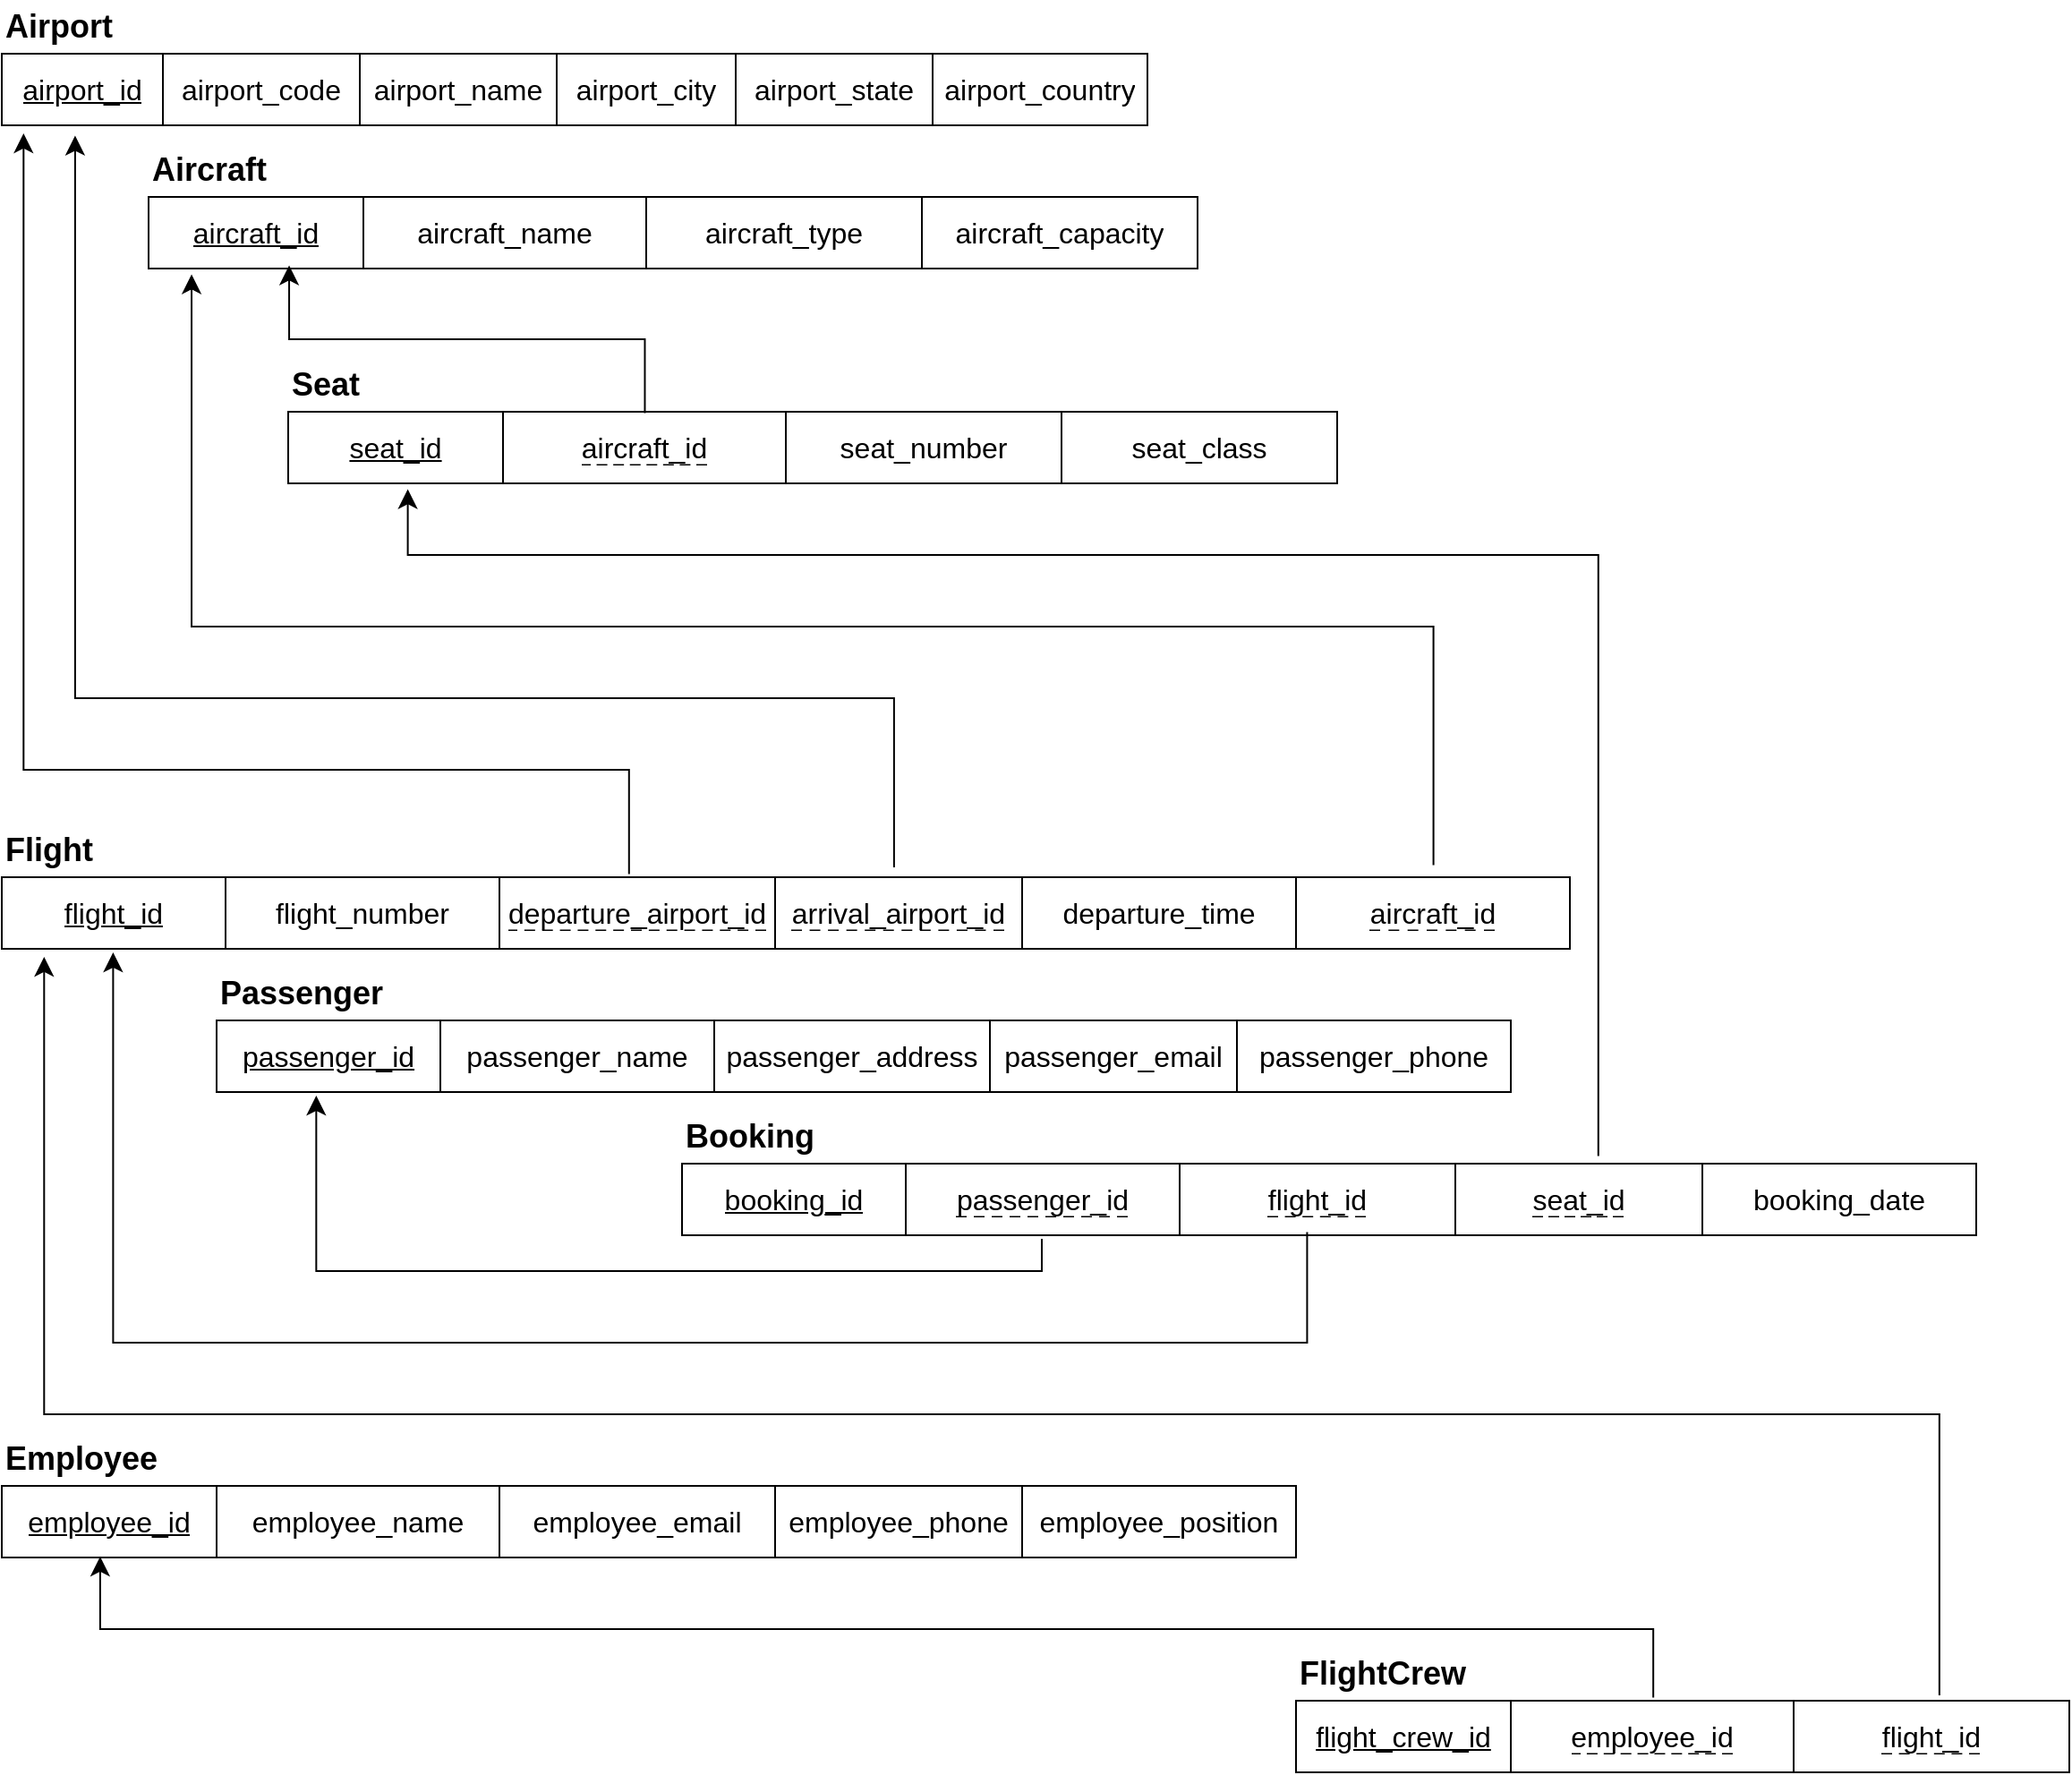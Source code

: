 <mxfile version="23.1.1" type="device">
  <diagram name="Page-1" id="tAKnzZ_HvxSTqtd6DdSC">
    <mxGraphModel dx="3635" dy="1525" grid="1" gridSize="10" guides="1" tooltips="1" connect="1" arrows="1" fold="1" page="1" pageScale="1" pageWidth="850" pageHeight="1100" math="0" shadow="0">
      <root>
        <mxCell id="0" />
        <mxCell id="1" parent="0" />
        <mxCell id="rBNXE2SarJUZzVFOOV06-63" value="" style="shape=table;startSize=0;container=1;collapsible=0;childLayout=tableLayout;fontSize=16;" vertex="1" parent="1">
          <mxGeometry x="-540" y="85" width="640" height="40" as="geometry" />
        </mxCell>
        <mxCell id="rBNXE2SarJUZzVFOOV06-64" value="" style="shape=tableRow;horizontal=0;startSize=0;swimlaneHead=0;swimlaneBody=0;strokeColor=inherit;top=0;left=0;bottom=0;right=0;collapsible=0;dropTarget=0;fillColor=none;points=[[0,0.5],[1,0.5]];portConstraint=eastwest;fontSize=16;" vertex="1" parent="rBNXE2SarJUZzVFOOV06-63">
          <mxGeometry width="640" height="40" as="geometry" />
        </mxCell>
        <mxCell id="rBNXE2SarJUZzVFOOV06-65" value="&lt;u&gt;airport_id&lt;/u&gt;" style="shape=partialRectangle;html=1;whiteSpace=wrap;connectable=0;strokeColor=inherit;overflow=hidden;fillColor=none;top=0;left=0;bottom=0;right=0;pointerEvents=1;fontSize=16;" vertex="1" parent="rBNXE2SarJUZzVFOOV06-64">
          <mxGeometry width="90" height="40" as="geometry">
            <mxRectangle width="90" height="40" as="alternateBounds" />
          </mxGeometry>
        </mxCell>
        <mxCell id="rBNXE2SarJUZzVFOOV06-66" value="airport_code" style="shape=partialRectangle;html=1;whiteSpace=wrap;connectable=0;strokeColor=inherit;overflow=hidden;fillColor=none;top=0;left=0;bottom=0;right=0;pointerEvents=1;fontSize=16;" vertex="1" parent="rBNXE2SarJUZzVFOOV06-64">
          <mxGeometry x="90" width="110" height="40" as="geometry">
            <mxRectangle width="110" height="40" as="alternateBounds" />
          </mxGeometry>
        </mxCell>
        <mxCell id="rBNXE2SarJUZzVFOOV06-67" value="airport_name" style="shape=partialRectangle;html=1;whiteSpace=wrap;connectable=0;strokeColor=inherit;overflow=hidden;fillColor=none;top=0;left=0;bottom=0;right=0;pointerEvents=1;fontSize=16;" vertex="1" parent="rBNXE2SarJUZzVFOOV06-64">
          <mxGeometry x="200" width="110" height="40" as="geometry">
            <mxRectangle width="110" height="40" as="alternateBounds" />
          </mxGeometry>
        </mxCell>
        <mxCell id="rBNXE2SarJUZzVFOOV06-76" value="airport_city" style="shape=partialRectangle;html=1;whiteSpace=wrap;connectable=0;strokeColor=inherit;overflow=hidden;fillColor=none;top=0;left=0;bottom=0;right=0;pointerEvents=1;fontSize=16;" vertex="1" parent="rBNXE2SarJUZzVFOOV06-64">
          <mxGeometry x="310" width="100" height="40" as="geometry">
            <mxRectangle width="100" height="40" as="alternateBounds" />
          </mxGeometry>
        </mxCell>
        <mxCell id="rBNXE2SarJUZzVFOOV06-77" value="airport_state" style="shape=partialRectangle;html=1;whiteSpace=wrap;connectable=0;strokeColor=inherit;overflow=hidden;fillColor=none;top=0;left=0;bottom=0;right=0;pointerEvents=1;fontSize=16;" vertex="1" parent="rBNXE2SarJUZzVFOOV06-64">
          <mxGeometry x="410" width="110" height="40" as="geometry">
            <mxRectangle width="110" height="40" as="alternateBounds" />
          </mxGeometry>
        </mxCell>
        <mxCell id="rBNXE2SarJUZzVFOOV06-78" value="airport_country" style="shape=partialRectangle;html=1;whiteSpace=wrap;connectable=0;strokeColor=inherit;overflow=hidden;fillColor=none;top=0;left=0;bottom=0;right=0;pointerEvents=1;fontSize=16;" vertex="1" parent="rBNXE2SarJUZzVFOOV06-64">
          <mxGeometry x="520" width="120" height="40" as="geometry">
            <mxRectangle width="120" height="40" as="alternateBounds" />
          </mxGeometry>
        </mxCell>
        <mxCell id="rBNXE2SarJUZzVFOOV06-79" value="" style="shape=table;startSize=0;container=1;collapsible=0;childLayout=tableLayout;fontSize=16;" vertex="1" parent="1">
          <mxGeometry x="-540" y="885" width="723" height="40" as="geometry" />
        </mxCell>
        <mxCell id="rBNXE2SarJUZzVFOOV06-80" value="" style="shape=tableRow;horizontal=0;startSize=0;swimlaneHead=0;swimlaneBody=0;strokeColor=inherit;top=0;left=0;bottom=0;right=0;collapsible=0;dropTarget=0;fillColor=none;points=[[0,0.5],[1,0.5]];portConstraint=eastwest;fontSize=16;" vertex="1" parent="rBNXE2SarJUZzVFOOV06-79">
          <mxGeometry width="723" height="40" as="geometry" />
        </mxCell>
        <mxCell id="rBNXE2SarJUZzVFOOV06-81" value="&lt;u&gt;employee_id&lt;/u&gt;" style="shape=partialRectangle;html=1;whiteSpace=wrap;connectable=0;strokeColor=inherit;overflow=hidden;fillColor=none;top=0;left=0;bottom=0;right=0;pointerEvents=1;fontSize=16;" vertex="1" parent="rBNXE2SarJUZzVFOOV06-80">
          <mxGeometry width="120" height="40" as="geometry">
            <mxRectangle width="120" height="40" as="alternateBounds" />
          </mxGeometry>
        </mxCell>
        <mxCell id="rBNXE2SarJUZzVFOOV06-82" value="employee_name" style="shape=partialRectangle;html=1;whiteSpace=wrap;connectable=0;strokeColor=inherit;overflow=hidden;fillColor=none;top=0;left=0;bottom=0;right=0;pointerEvents=1;fontSize=16;" vertex="1" parent="rBNXE2SarJUZzVFOOV06-80">
          <mxGeometry x="120" width="158" height="40" as="geometry">
            <mxRectangle width="158" height="40" as="alternateBounds" />
          </mxGeometry>
        </mxCell>
        <mxCell id="rBNXE2SarJUZzVFOOV06-83" value="employee_email" style="shape=partialRectangle;html=1;whiteSpace=wrap;connectable=0;strokeColor=inherit;overflow=hidden;fillColor=none;top=0;left=0;bottom=0;right=0;pointerEvents=1;fontSize=16;" vertex="1" parent="rBNXE2SarJUZzVFOOV06-80">
          <mxGeometry x="278" width="154" height="40" as="geometry">
            <mxRectangle width="154" height="40" as="alternateBounds" />
          </mxGeometry>
        </mxCell>
        <mxCell id="rBNXE2SarJUZzVFOOV06-84" value="employee_phone" style="shape=partialRectangle;html=1;whiteSpace=wrap;connectable=0;strokeColor=inherit;overflow=hidden;fillColor=none;top=0;left=0;bottom=0;right=0;pointerEvents=1;fontSize=16;" vertex="1" parent="rBNXE2SarJUZzVFOOV06-80">
          <mxGeometry x="432" width="138" height="40" as="geometry">
            <mxRectangle width="138" height="40" as="alternateBounds" />
          </mxGeometry>
        </mxCell>
        <mxCell id="rBNXE2SarJUZzVFOOV06-85" value="employee_position" style="shape=partialRectangle;html=1;whiteSpace=wrap;connectable=0;strokeColor=inherit;overflow=hidden;fillColor=none;top=0;left=0;bottom=0;right=0;pointerEvents=1;fontSize=16;" vertex="1" parent="rBNXE2SarJUZzVFOOV06-80">
          <mxGeometry x="570" width="153" height="40" as="geometry">
            <mxRectangle width="153" height="40" as="alternateBounds" />
          </mxGeometry>
        </mxCell>
        <mxCell id="rBNXE2SarJUZzVFOOV06-87" value="" style="shape=table;startSize=0;container=1;collapsible=0;childLayout=tableLayout;fontSize=16;" vertex="1" parent="1">
          <mxGeometry x="-540" y="545" width="876" height="40" as="geometry" />
        </mxCell>
        <mxCell id="rBNXE2SarJUZzVFOOV06-88" value="" style="shape=tableRow;horizontal=0;startSize=0;swimlaneHead=0;swimlaneBody=0;strokeColor=inherit;top=0;left=0;bottom=0;right=0;collapsible=0;dropTarget=0;fillColor=none;points=[[0,0.5],[1,0.5]];portConstraint=eastwest;fontSize=16;" vertex="1" parent="rBNXE2SarJUZzVFOOV06-87">
          <mxGeometry width="876" height="40" as="geometry" />
        </mxCell>
        <mxCell id="rBNXE2SarJUZzVFOOV06-89" value="&lt;u&gt;flight_id&lt;/u&gt;" style="shape=partialRectangle;html=1;whiteSpace=wrap;connectable=0;strokeColor=inherit;overflow=hidden;fillColor=none;top=0;left=0;bottom=0;right=0;pointerEvents=1;fontSize=16;" vertex="1" parent="rBNXE2SarJUZzVFOOV06-88">
          <mxGeometry width="125" height="40" as="geometry">
            <mxRectangle width="125" height="40" as="alternateBounds" />
          </mxGeometry>
        </mxCell>
        <mxCell id="rBNXE2SarJUZzVFOOV06-90" value="flight_number" style="shape=partialRectangle;html=1;whiteSpace=wrap;connectable=0;strokeColor=inherit;overflow=hidden;fillColor=none;top=0;left=0;bottom=0;right=0;pointerEvents=1;fontSize=16;" vertex="1" parent="rBNXE2SarJUZzVFOOV06-88">
          <mxGeometry x="125" width="153" height="40" as="geometry">
            <mxRectangle width="153" height="40" as="alternateBounds" />
          </mxGeometry>
        </mxCell>
        <mxCell id="rBNXE2SarJUZzVFOOV06-91" value="&lt;u style=&quot;text-decoration: underline dashed; text-underline-position: under&quot;&gt;departure_airport_id&lt;/u&gt;" style="shape=partialRectangle;html=1;whiteSpace=wrap;connectable=0;strokeColor=inherit;overflow=hidden;fillColor=none;top=0;left=0;bottom=0;right=0;pointerEvents=1;fontSize=16;" vertex="1" parent="rBNXE2SarJUZzVFOOV06-88">
          <mxGeometry x="278" width="154" height="40" as="geometry">
            <mxRectangle width="154" height="40" as="alternateBounds" />
          </mxGeometry>
        </mxCell>
        <mxCell id="rBNXE2SarJUZzVFOOV06-92" value="&lt;u style=&quot;border-color: var(--border-color); text-decoration-style: dashed; text-underline-position: under;&quot;&gt;arrival_airport_id&lt;/u&gt;" style="shape=partialRectangle;html=1;whiteSpace=wrap;connectable=0;strokeColor=inherit;overflow=hidden;fillColor=none;top=0;left=0;bottom=0;right=0;pointerEvents=1;fontSize=16;" vertex="1" parent="rBNXE2SarJUZzVFOOV06-88">
          <mxGeometry x="432" width="138" height="40" as="geometry">
            <mxRectangle width="138" height="40" as="alternateBounds" />
          </mxGeometry>
        </mxCell>
        <mxCell id="rBNXE2SarJUZzVFOOV06-93" value="departure_time" style="shape=partialRectangle;html=1;whiteSpace=wrap;connectable=0;strokeColor=inherit;overflow=hidden;fillColor=none;top=0;left=0;bottom=0;right=0;pointerEvents=1;fontSize=16;" vertex="1" parent="rBNXE2SarJUZzVFOOV06-88">
          <mxGeometry x="570" width="153" height="40" as="geometry">
            <mxRectangle width="153" height="40" as="alternateBounds" />
          </mxGeometry>
        </mxCell>
        <mxCell id="rBNXE2SarJUZzVFOOV06-94" value="&lt;u style=&quot;border-color: var(--border-color); text-decoration-style: dashed; text-underline-position: under;&quot;&gt;aircraft_id&lt;/u&gt;" style="shape=partialRectangle;html=1;whiteSpace=wrap;connectable=0;strokeColor=inherit;overflow=hidden;fillColor=none;top=0;left=0;bottom=0;right=0;pointerEvents=1;fontSize=16;" vertex="1" parent="rBNXE2SarJUZzVFOOV06-88">
          <mxGeometry x="723" width="153" height="40" as="geometry">
            <mxRectangle width="153" height="40" as="alternateBounds" />
          </mxGeometry>
        </mxCell>
        <mxCell id="rBNXE2SarJUZzVFOOV06-95" value="" style="shape=table;startSize=0;container=1;collapsible=0;childLayout=tableLayout;fontSize=16;" vertex="1" parent="1">
          <mxGeometry x="183" y="1005" width="432" height="40" as="geometry" />
        </mxCell>
        <mxCell id="rBNXE2SarJUZzVFOOV06-96" value="" style="shape=tableRow;horizontal=0;startSize=0;swimlaneHead=0;swimlaneBody=0;strokeColor=inherit;top=0;left=0;bottom=0;right=0;collapsible=0;dropTarget=0;fillColor=none;points=[[0,0.5],[1,0.5]];portConstraint=eastwest;fontSize=16;" vertex="1" parent="rBNXE2SarJUZzVFOOV06-95">
          <mxGeometry width="432" height="40" as="geometry" />
        </mxCell>
        <mxCell id="rBNXE2SarJUZzVFOOV06-97" value="&lt;u&gt;flight_crew_id&lt;/u&gt;" style="shape=partialRectangle;html=1;whiteSpace=wrap;connectable=0;strokeColor=inherit;overflow=hidden;fillColor=none;top=0;left=0;bottom=0;right=0;pointerEvents=1;fontSize=16;" vertex="1" parent="rBNXE2SarJUZzVFOOV06-96">
          <mxGeometry width="120" height="40" as="geometry">
            <mxRectangle width="120" height="40" as="alternateBounds" />
          </mxGeometry>
        </mxCell>
        <mxCell id="rBNXE2SarJUZzVFOOV06-98" value="&lt;u style=&quot;border-color: var(--border-color); text-decoration-style: dashed; text-underline-position: under;&quot;&gt;employee_id&lt;/u&gt;" style="shape=partialRectangle;html=1;whiteSpace=wrap;connectable=0;strokeColor=inherit;overflow=hidden;fillColor=none;top=0;left=0;bottom=0;right=0;pointerEvents=1;fontSize=16;" vertex="1" parent="rBNXE2SarJUZzVFOOV06-96">
          <mxGeometry x="120" width="158" height="40" as="geometry">
            <mxRectangle width="158" height="40" as="alternateBounds" />
          </mxGeometry>
        </mxCell>
        <mxCell id="rBNXE2SarJUZzVFOOV06-99" value="&lt;u style=&quot;border-color: var(--border-color); text-decoration-style: dashed; text-underline-position: under;&quot;&gt;flight_id&lt;/u&gt;" style="shape=partialRectangle;html=1;whiteSpace=wrap;connectable=0;strokeColor=inherit;overflow=hidden;fillColor=none;top=0;left=0;bottom=0;right=0;pointerEvents=1;fontSize=16;" vertex="1" parent="rBNXE2SarJUZzVFOOV06-96">
          <mxGeometry x="278" width="154" height="40" as="geometry">
            <mxRectangle width="154" height="40" as="alternateBounds" />
          </mxGeometry>
        </mxCell>
        <mxCell id="rBNXE2SarJUZzVFOOV06-102" value="" style="shape=table;startSize=0;container=1;collapsible=0;childLayout=tableLayout;fontSize=16;" vertex="1" parent="1">
          <mxGeometry x="-458" y="165" width="586" height="40" as="geometry" />
        </mxCell>
        <mxCell id="rBNXE2SarJUZzVFOOV06-103" value="" style="shape=tableRow;horizontal=0;startSize=0;swimlaneHead=0;swimlaneBody=0;strokeColor=inherit;top=0;left=0;bottom=0;right=0;collapsible=0;dropTarget=0;fillColor=none;points=[[0,0.5],[1,0.5]];portConstraint=eastwest;fontSize=16;" vertex="1" parent="rBNXE2SarJUZzVFOOV06-102">
          <mxGeometry width="586" height="40" as="geometry" />
        </mxCell>
        <mxCell id="rBNXE2SarJUZzVFOOV06-104" value="&lt;u&gt;aircraft_id&lt;/u&gt;" style="shape=partialRectangle;html=1;whiteSpace=wrap;connectable=0;strokeColor=inherit;overflow=hidden;fillColor=none;top=0;left=0;bottom=0;right=0;pointerEvents=1;fontSize=16;" vertex="1" parent="rBNXE2SarJUZzVFOOV06-103">
          <mxGeometry width="120" height="40" as="geometry">
            <mxRectangle width="120" height="40" as="alternateBounds" />
          </mxGeometry>
        </mxCell>
        <mxCell id="rBNXE2SarJUZzVFOOV06-105" value="aircraft_name" style="shape=partialRectangle;html=1;whiteSpace=wrap;connectable=0;strokeColor=inherit;overflow=hidden;fillColor=none;top=0;left=0;bottom=0;right=0;pointerEvents=1;fontSize=16;" vertex="1" parent="rBNXE2SarJUZzVFOOV06-103">
          <mxGeometry x="120" width="158" height="40" as="geometry">
            <mxRectangle width="158" height="40" as="alternateBounds" />
          </mxGeometry>
        </mxCell>
        <mxCell id="rBNXE2SarJUZzVFOOV06-106" value="aircraft_type" style="shape=partialRectangle;html=1;whiteSpace=wrap;connectable=0;strokeColor=inherit;overflow=hidden;fillColor=none;top=0;left=0;bottom=0;right=0;pointerEvents=1;fontSize=16;" vertex="1" parent="rBNXE2SarJUZzVFOOV06-103">
          <mxGeometry x="278" width="154" height="40" as="geometry">
            <mxRectangle width="154" height="40" as="alternateBounds" />
          </mxGeometry>
        </mxCell>
        <mxCell id="rBNXE2SarJUZzVFOOV06-107" value="aircraft_capacity" style="shape=partialRectangle;html=1;whiteSpace=wrap;connectable=0;strokeColor=inherit;overflow=hidden;fillColor=none;top=0;left=0;bottom=0;right=0;pointerEvents=1;fontSize=16;" vertex="1" parent="rBNXE2SarJUZzVFOOV06-103">
          <mxGeometry x="432" width="154" height="40" as="geometry">
            <mxRectangle width="154" height="40" as="alternateBounds" />
          </mxGeometry>
        </mxCell>
        <mxCell id="rBNXE2SarJUZzVFOOV06-109" value="" style="shape=table;startSize=0;container=1;collapsible=0;childLayout=tableLayout;fontSize=16;" vertex="1" parent="1">
          <mxGeometry x="-380" y="285" width="586" height="40" as="geometry" />
        </mxCell>
        <mxCell id="rBNXE2SarJUZzVFOOV06-110" value="" style="shape=tableRow;horizontal=0;startSize=0;swimlaneHead=0;swimlaneBody=0;strokeColor=inherit;top=0;left=0;bottom=0;right=0;collapsible=0;dropTarget=0;fillColor=none;points=[[0,0.5],[1,0.5]];portConstraint=eastwest;fontSize=16;" vertex="1" parent="rBNXE2SarJUZzVFOOV06-109">
          <mxGeometry width="586" height="40" as="geometry" />
        </mxCell>
        <mxCell id="rBNXE2SarJUZzVFOOV06-111" value="&lt;u&gt;seat_id&lt;/u&gt;" style="shape=partialRectangle;html=1;whiteSpace=wrap;connectable=0;strokeColor=inherit;overflow=hidden;fillColor=none;top=0;left=0;bottom=0;right=0;pointerEvents=1;fontSize=16;" vertex="1" parent="rBNXE2SarJUZzVFOOV06-110">
          <mxGeometry width="120" height="40" as="geometry">
            <mxRectangle width="120" height="40" as="alternateBounds" />
          </mxGeometry>
        </mxCell>
        <mxCell id="rBNXE2SarJUZzVFOOV06-112" value="&lt;u style=&quot;border-color: var(--border-color); text-decoration-style: dashed; text-underline-position: under;&quot;&gt;aircraft_id&lt;/u&gt;" style="shape=partialRectangle;html=1;whiteSpace=wrap;connectable=0;strokeColor=inherit;overflow=hidden;fillColor=none;top=0;left=0;bottom=0;right=0;pointerEvents=1;fontSize=16;" vertex="1" parent="rBNXE2SarJUZzVFOOV06-110">
          <mxGeometry x="120" width="158" height="40" as="geometry">
            <mxRectangle width="158" height="40" as="alternateBounds" />
          </mxGeometry>
        </mxCell>
        <mxCell id="rBNXE2SarJUZzVFOOV06-113" value="seat_number" style="shape=partialRectangle;html=1;whiteSpace=wrap;connectable=0;strokeColor=inherit;overflow=hidden;fillColor=none;top=0;left=0;bottom=0;right=0;pointerEvents=1;fontSize=16;" vertex="1" parent="rBNXE2SarJUZzVFOOV06-110">
          <mxGeometry x="278" width="154" height="40" as="geometry">
            <mxRectangle width="154" height="40" as="alternateBounds" />
          </mxGeometry>
        </mxCell>
        <mxCell id="rBNXE2SarJUZzVFOOV06-114" value="seat_class" style="shape=partialRectangle;html=1;whiteSpace=wrap;connectable=0;strokeColor=inherit;overflow=hidden;fillColor=none;top=0;left=0;bottom=0;right=0;pointerEvents=1;fontSize=16;" vertex="1" parent="rBNXE2SarJUZzVFOOV06-110">
          <mxGeometry x="432" width="154" height="40" as="geometry">
            <mxRectangle width="154" height="40" as="alternateBounds" />
          </mxGeometry>
        </mxCell>
        <mxCell id="rBNXE2SarJUZzVFOOV06-115" value="" style="shape=table;startSize=0;container=1;collapsible=0;childLayout=tableLayout;fontSize=16;" vertex="1" parent="1">
          <mxGeometry x="-420" y="625" width="723" height="40" as="geometry" />
        </mxCell>
        <mxCell id="rBNXE2SarJUZzVFOOV06-116" value="" style="shape=tableRow;horizontal=0;startSize=0;swimlaneHead=0;swimlaneBody=0;strokeColor=inherit;top=0;left=0;bottom=0;right=0;collapsible=0;dropTarget=0;fillColor=none;points=[[0,0.5],[1,0.5]];portConstraint=eastwest;fontSize=16;" vertex="1" parent="rBNXE2SarJUZzVFOOV06-115">
          <mxGeometry width="723" height="40" as="geometry" />
        </mxCell>
        <mxCell id="rBNXE2SarJUZzVFOOV06-117" value="&lt;u&gt;passenger_id&lt;/u&gt;" style="shape=partialRectangle;html=1;whiteSpace=wrap;connectable=0;strokeColor=inherit;overflow=hidden;fillColor=none;top=0;left=0;bottom=0;right=0;pointerEvents=1;fontSize=16;" vertex="1" parent="rBNXE2SarJUZzVFOOV06-116">
          <mxGeometry width="125" height="40" as="geometry">
            <mxRectangle width="125" height="40" as="alternateBounds" />
          </mxGeometry>
        </mxCell>
        <mxCell id="rBNXE2SarJUZzVFOOV06-118" value="passenger_name" style="shape=partialRectangle;html=1;whiteSpace=wrap;connectable=0;strokeColor=inherit;overflow=hidden;fillColor=none;top=0;left=0;bottom=0;right=0;pointerEvents=1;fontSize=16;" vertex="1" parent="rBNXE2SarJUZzVFOOV06-116">
          <mxGeometry x="125" width="153" height="40" as="geometry">
            <mxRectangle width="153" height="40" as="alternateBounds" />
          </mxGeometry>
        </mxCell>
        <mxCell id="rBNXE2SarJUZzVFOOV06-119" value="passenger_address" style="shape=partialRectangle;html=1;whiteSpace=wrap;connectable=0;strokeColor=inherit;overflow=hidden;fillColor=none;top=0;left=0;bottom=0;right=0;pointerEvents=1;fontSize=16;" vertex="1" parent="rBNXE2SarJUZzVFOOV06-116">
          <mxGeometry x="278" width="154" height="40" as="geometry">
            <mxRectangle width="154" height="40" as="alternateBounds" />
          </mxGeometry>
        </mxCell>
        <mxCell id="rBNXE2SarJUZzVFOOV06-120" value="passenger_email" style="shape=partialRectangle;html=1;whiteSpace=wrap;connectable=0;strokeColor=inherit;overflow=hidden;fillColor=none;top=0;left=0;bottom=0;right=0;pointerEvents=1;fontSize=16;" vertex="1" parent="rBNXE2SarJUZzVFOOV06-116">
          <mxGeometry x="432" width="138" height="40" as="geometry">
            <mxRectangle width="138" height="40" as="alternateBounds" />
          </mxGeometry>
        </mxCell>
        <mxCell id="rBNXE2SarJUZzVFOOV06-121" value="passenger_phone" style="shape=partialRectangle;html=1;whiteSpace=wrap;connectable=0;strokeColor=inherit;overflow=hidden;fillColor=none;top=0;left=0;bottom=0;right=0;pointerEvents=1;fontSize=16;" vertex="1" parent="rBNXE2SarJUZzVFOOV06-116">
          <mxGeometry x="570" width="153" height="40" as="geometry">
            <mxRectangle width="153" height="40" as="alternateBounds" />
          </mxGeometry>
        </mxCell>
        <mxCell id="rBNXE2SarJUZzVFOOV06-123" value="" style="shape=table;startSize=0;container=1;collapsible=0;childLayout=tableLayout;fontSize=16;" vertex="1" parent="1">
          <mxGeometry x="-160" y="705" width="723" height="40" as="geometry" />
        </mxCell>
        <mxCell id="rBNXE2SarJUZzVFOOV06-124" value="" style="shape=tableRow;horizontal=0;startSize=0;swimlaneHead=0;swimlaneBody=0;strokeColor=inherit;top=0;left=0;bottom=0;right=0;collapsible=0;dropTarget=0;fillColor=none;points=[[0,0.5],[1,0.5]];portConstraint=eastwest;fontSize=16;" vertex="1" parent="rBNXE2SarJUZzVFOOV06-123">
          <mxGeometry width="723" height="40" as="geometry" />
        </mxCell>
        <mxCell id="rBNXE2SarJUZzVFOOV06-125" value="&lt;u&gt;booking_id&lt;/u&gt;" style="shape=partialRectangle;html=1;whiteSpace=wrap;connectable=0;strokeColor=inherit;overflow=hidden;fillColor=none;top=0;left=0;bottom=0;right=0;pointerEvents=1;fontSize=16;" vertex="1" parent="rBNXE2SarJUZzVFOOV06-124">
          <mxGeometry width="125" height="40" as="geometry">
            <mxRectangle width="125" height="40" as="alternateBounds" />
          </mxGeometry>
        </mxCell>
        <mxCell id="rBNXE2SarJUZzVFOOV06-126" value="&lt;u style=&quot;border-color: var(--border-color); text-decoration-style: dashed; text-underline-position: under;&quot;&gt;passenger_id&lt;/u&gt;" style="shape=partialRectangle;html=1;whiteSpace=wrap;connectable=0;strokeColor=inherit;overflow=hidden;fillColor=none;top=0;left=0;bottom=0;right=0;pointerEvents=1;fontSize=16;" vertex="1" parent="rBNXE2SarJUZzVFOOV06-124">
          <mxGeometry x="125" width="153" height="40" as="geometry">
            <mxRectangle width="153" height="40" as="alternateBounds" />
          </mxGeometry>
        </mxCell>
        <mxCell id="rBNXE2SarJUZzVFOOV06-127" value="&lt;u style=&quot;border-color: var(--border-color); text-decoration-style: dashed; text-underline-position: under;&quot;&gt;flight_id&lt;br&gt;&lt;/u&gt;" style="shape=partialRectangle;html=1;whiteSpace=wrap;connectable=0;strokeColor=inherit;overflow=hidden;fillColor=none;top=0;left=0;bottom=0;right=0;pointerEvents=1;fontSize=16;" vertex="1" parent="rBNXE2SarJUZzVFOOV06-124">
          <mxGeometry x="278" width="154" height="40" as="geometry">
            <mxRectangle width="154" height="40" as="alternateBounds" />
          </mxGeometry>
        </mxCell>
        <mxCell id="rBNXE2SarJUZzVFOOV06-128" value="&lt;u style=&quot;border-color: var(--border-color); text-decoration-style: dashed; text-underline-position: under;&quot;&gt;seat_id&lt;/u&gt;" style="shape=partialRectangle;html=1;whiteSpace=wrap;connectable=0;strokeColor=inherit;overflow=hidden;fillColor=none;top=0;left=0;bottom=0;right=0;pointerEvents=1;fontSize=16;" vertex="1" parent="rBNXE2SarJUZzVFOOV06-124">
          <mxGeometry x="432" width="138" height="40" as="geometry">
            <mxRectangle width="138" height="40" as="alternateBounds" />
          </mxGeometry>
        </mxCell>
        <mxCell id="rBNXE2SarJUZzVFOOV06-129" value="booking_date" style="shape=partialRectangle;html=1;whiteSpace=wrap;connectable=0;strokeColor=inherit;overflow=hidden;fillColor=none;top=0;left=0;bottom=0;right=0;pointerEvents=1;fontSize=16;" vertex="1" parent="rBNXE2SarJUZzVFOOV06-124">
          <mxGeometry x="570" width="153" height="40" as="geometry">
            <mxRectangle width="153" height="40" as="alternateBounds" />
          </mxGeometry>
        </mxCell>
        <mxCell id="rBNXE2SarJUZzVFOOV06-131" value="" style="edgeStyle=elbowEdgeStyle;elbow=vertical;endArrow=classic;html=1;curved=0;rounded=0;endSize=8;startSize=8;entryX=0.019;entryY=1.112;entryDx=0;entryDy=0;entryPerimeter=0;exitX=0.4;exitY=-0.044;exitDx=0;exitDy=0;exitPerimeter=0;" edge="1" parent="1" source="rBNXE2SarJUZzVFOOV06-88" target="rBNXE2SarJUZzVFOOV06-64">
          <mxGeometry width="50" height="50" relative="1" as="geometry">
            <mxPoint x="-180" y="285" as="sourcePoint" />
            <mxPoint x="-130" y="235" as="targetPoint" />
            <Array as="points">
              <mxPoint x="-360" y="485" />
            </Array>
          </mxGeometry>
        </mxCell>
        <mxCell id="rBNXE2SarJUZzVFOOV06-132" value="" style="edgeStyle=elbowEdgeStyle;elbow=vertical;endArrow=classic;html=1;curved=0;rounded=0;endSize=8;startSize=8;entryX=0.064;entryY=1.144;entryDx=0;entryDy=0;entryPerimeter=0;exitX=0.569;exitY=-0.138;exitDx=0;exitDy=0;exitPerimeter=0;" edge="1" parent="1" source="rBNXE2SarJUZzVFOOV06-88" target="rBNXE2SarJUZzVFOOV06-64">
          <mxGeometry width="50" height="50" relative="1" as="geometry">
            <mxPoint x="-32" y="283" as="sourcePoint" />
            <mxPoint x="-380" y="47" as="targetPoint" />
            <Array as="points">
              <mxPoint x="-270" y="445" />
            </Array>
          </mxGeometry>
        </mxCell>
        <mxCell id="rBNXE2SarJUZzVFOOV06-133" value="" style="edgeStyle=elbowEdgeStyle;elbow=vertical;endArrow=classic;html=1;curved=0;rounded=0;endSize=8;startSize=8;entryX=0.041;entryY=1.081;entryDx=0;entryDy=0;entryPerimeter=0;exitX=0.913;exitY=-0.169;exitDx=0;exitDy=0;exitPerimeter=0;" edge="1" parent="1" source="rBNXE2SarJUZzVFOOV06-88" target="rBNXE2SarJUZzVFOOV06-103">
          <mxGeometry width="50" height="50" relative="1" as="geometry">
            <mxPoint x="260" y="295" as="sourcePoint" />
            <mxPoint x="-197" y="57" as="targetPoint" />
            <Array as="points">
              <mxPoint x="-80" y="405" />
            </Array>
          </mxGeometry>
        </mxCell>
        <mxCell id="rBNXE2SarJUZzVFOOV06-134" value="" style="edgeStyle=elbowEdgeStyle;elbow=vertical;endArrow=classic;html=1;curved=0;rounded=0;endSize=8;startSize=8;entryX=0.027;entryY=1.112;entryDx=0;entryDy=0;entryPerimeter=0;exitX=0.832;exitY=-0.075;exitDx=0;exitDy=0;exitPerimeter=0;" edge="1" parent="1" source="rBNXE2SarJUZzVFOOV06-96" target="rBNXE2SarJUZzVFOOV06-88">
          <mxGeometry width="50" height="50" relative="1" as="geometry">
            <mxPoint x="-142" y="579" as="sourcePoint" />
            <mxPoint x="-480" y="335" as="targetPoint" />
            <Array as="points">
              <mxPoint x="10" y="845" />
            </Array>
          </mxGeometry>
        </mxCell>
        <mxCell id="rBNXE2SarJUZzVFOOV06-135" value="" style="edgeStyle=elbowEdgeStyle;elbow=vertical;endArrow=classic;html=1;curved=0;rounded=0;endSize=8;startSize=8;entryX=0.134;entryY=0.956;entryDx=0;entryDy=0;entryPerimeter=0;exitX=0.34;exitY=0.019;exitDx=0;exitDy=0;exitPerimeter=0;" edge="1" parent="1" source="rBNXE2SarJUZzVFOOV06-110" target="rBNXE2SarJUZzVFOOV06-103">
          <mxGeometry width="50" height="50" relative="1" as="geometry">
            <mxPoint x="703" y="427" as="sourcePoint" />
            <mxPoint x="160" y="265" as="targetPoint" />
            <Array as="points" />
          </mxGeometry>
        </mxCell>
        <mxCell id="rBNXE2SarJUZzVFOOV06-136" value="" style="edgeStyle=elbowEdgeStyle;elbow=vertical;endArrow=classic;html=1;curved=0;rounded=0;endSize=8;startSize=8;entryX=0.071;entryY=1.05;entryDx=0;entryDy=0;entryPerimeter=0;exitX=0.483;exitY=0.956;exitDx=0;exitDy=0;exitPerimeter=0;" edge="1" parent="1" source="rBNXE2SarJUZzVFOOV06-124" target="rBNXE2SarJUZzVFOOV06-88">
          <mxGeometry width="50" height="50" relative="1" as="geometry">
            <mxPoint x="-231" y="756" as="sourcePoint" />
            <mxPoint x="-506" y="499" as="targetPoint" />
            <Array as="points">
              <mxPoint x="-110" y="805" />
            </Array>
          </mxGeometry>
        </mxCell>
        <mxCell id="rBNXE2SarJUZzVFOOV06-137" value="" style="edgeStyle=elbowEdgeStyle;elbow=vertical;endArrow=classic;html=1;curved=0;rounded=0;endSize=8;startSize=8;entryX=0.077;entryY=1.05;entryDx=0;entryDy=0;entryPerimeter=0;exitX=0.278;exitY=1.05;exitDx=0;exitDy=0;exitPerimeter=0;" edge="1" parent="1" source="rBNXE2SarJUZzVFOOV06-124" target="rBNXE2SarJUZzVFOOV06-116">
          <mxGeometry width="50" height="50" relative="1" as="geometry">
            <mxPoint x="100" y="755" as="sourcePoint" />
            <mxPoint x="-506" y="499" as="targetPoint" />
            <Array as="points">
              <mxPoint x="-120" y="765" />
            </Array>
          </mxGeometry>
        </mxCell>
        <mxCell id="rBNXE2SarJUZzVFOOV06-138" value="" style="edgeStyle=elbowEdgeStyle;elbow=vertical;endArrow=classic;html=1;curved=0;rounded=0;endSize=8;startSize=8;entryX=0.114;entryY=1.081;entryDx=0;entryDy=0;entryPerimeter=0;exitX=0.708;exitY=-0.106;exitDx=0;exitDy=0;exitPerimeter=0;" edge="1" parent="1" source="rBNXE2SarJUZzVFOOV06-124" target="rBNXE2SarJUZzVFOOV06-110">
          <mxGeometry width="50" height="50" relative="1" as="geometry">
            <mxPoint x="-210" y="631" as="sourcePoint" />
            <mxPoint x="-354" y="577" as="targetPoint" />
            <Array as="points">
              <mxPoint x="100" y="365" />
            </Array>
          </mxGeometry>
        </mxCell>
        <mxCell id="rBNXE2SarJUZzVFOOV06-139" value="" style="edgeStyle=elbowEdgeStyle;elbow=vertical;endArrow=classic;html=1;curved=0;rounded=0;endSize=8;startSize=8;entryX=0.076;entryY=0.987;entryDx=0;entryDy=0;entryPerimeter=0;exitX=0.462;exitY=-0.044;exitDx=0;exitDy=0;exitPerimeter=0;" edge="1" parent="1" source="rBNXE2SarJUZzVFOOV06-96" target="rBNXE2SarJUZzVFOOV06-80">
          <mxGeometry width="50" height="50" relative="1" as="geometry">
            <mxPoint x="70" y="945" as="sourcePoint" />
            <mxPoint x="-506" y="499" as="targetPoint" />
            <Array as="points">
              <mxPoint x="-40" y="965" />
            </Array>
          </mxGeometry>
        </mxCell>
        <mxCell id="rBNXE2SarJUZzVFOOV06-140" value="Airport" style="text;strokeColor=none;fillColor=none;html=1;fontSize=18;fontStyle=1;verticalAlign=middle;align=left;labelPosition=center;verticalLabelPosition=middle;" vertex="1" parent="1">
          <mxGeometry x="-540" y="55" width="100" height="30" as="geometry" />
        </mxCell>
        <mxCell id="rBNXE2SarJUZzVFOOV06-141" value="Aircraft" style="text;strokeColor=none;fillColor=none;html=1;fontSize=18;fontStyle=1;verticalAlign=middle;align=left;labelPosition=center;verticalLabelPosition=middle;" vertex="1" parent="1">
          <mxGeometry x="-458" y="135" width="100" height="30" as="geometry" />
        </mxCell>
        <mxCell id="rBNXE2SarJUZzVFOOV06-142" value="Seat" style="text;strokeColor=none;fillColor=none;html=1;fontSize=18;fontStyle=1;verticalAlign=middle;align=left;labelPosition=center;verticalLabelPosition=middle;" vertex="1" parent="1">
          <mxGeometry x="-380" y="255" width="100" height="30" as="geometry" />
        </mxCell>
        <mxCell id="rBNXE2SarJUZzVFOOV06-143" value="Flight" style="text;strokeColor=none;fillColor=none;html=1;fontSize=18;fontStyle=1;verticalAlign=middle;align=left;labelPosition=center;verticalLabelPosition=middle;" vertex="1" parent="1">
          <mxGeometry x="-540" y="515" width="100" height="30" as="geometry" />
        </mxCell>
        <mxCell id="rBNXE2SarJUZzVFOOV06-144" value="Passenger" style="text;strokeColor=none;fillColor=none;html=1;fontSize=18;fontStyle=1;verticalAlign=middle;align=left;labelPosition=center;verticalLabelPosition=middle;" vertex="1" parent="1">
          <mxGeometry x="-420" y="595" width="100" height="30" as="geometry" />
        </mxCell>
        <mxCell id="rBNXE2SarJUZzVFOOV06-145" value="Booking" style="text;strokeColor=none;fillColor=none;html=1;fontSize=18;fontStyle=1;verticalAlign=middle;align=left;labelPosition=center;verticalLabelPosition=middle;" vertex="1" parent="1">
          <mxGeometry x="-160" y="675" width="100" height="30" as="geometry" />
        </mxCell>
        <mxCell id="rBNXE2SarJUZzVFOOV06-146" value="Employee" style="text;strokeColor=none;fillColor=none;html=1;fontSize=18;fontStyle=1;verticalAlign=middle;align=left;labelPosition=center;verticalLabelPosition=middle;" vertex="1" parent="1">
          <mxGeometry x="-540" y="855" width="100" height="30" as="geometry" />
        </mxCell>
        <mxCell id="rBNXE2SarJUZzVFOOV06-147" value="FlightCrew" style="text;strokeColor=none;fillColor=none;html=1;fontSize=18;fontStyle=1;verticalAlign=middle;align=left;labelPosition=center;verticalLabelPosition=middle;" vertex="1" parent="1">
          <mxGeometry x="183" y="975" width="100" height="30" as="geometry" />
        </mxCell>
      </root>
    </mxGraphModel>
  </diagram>
</mxfile>
